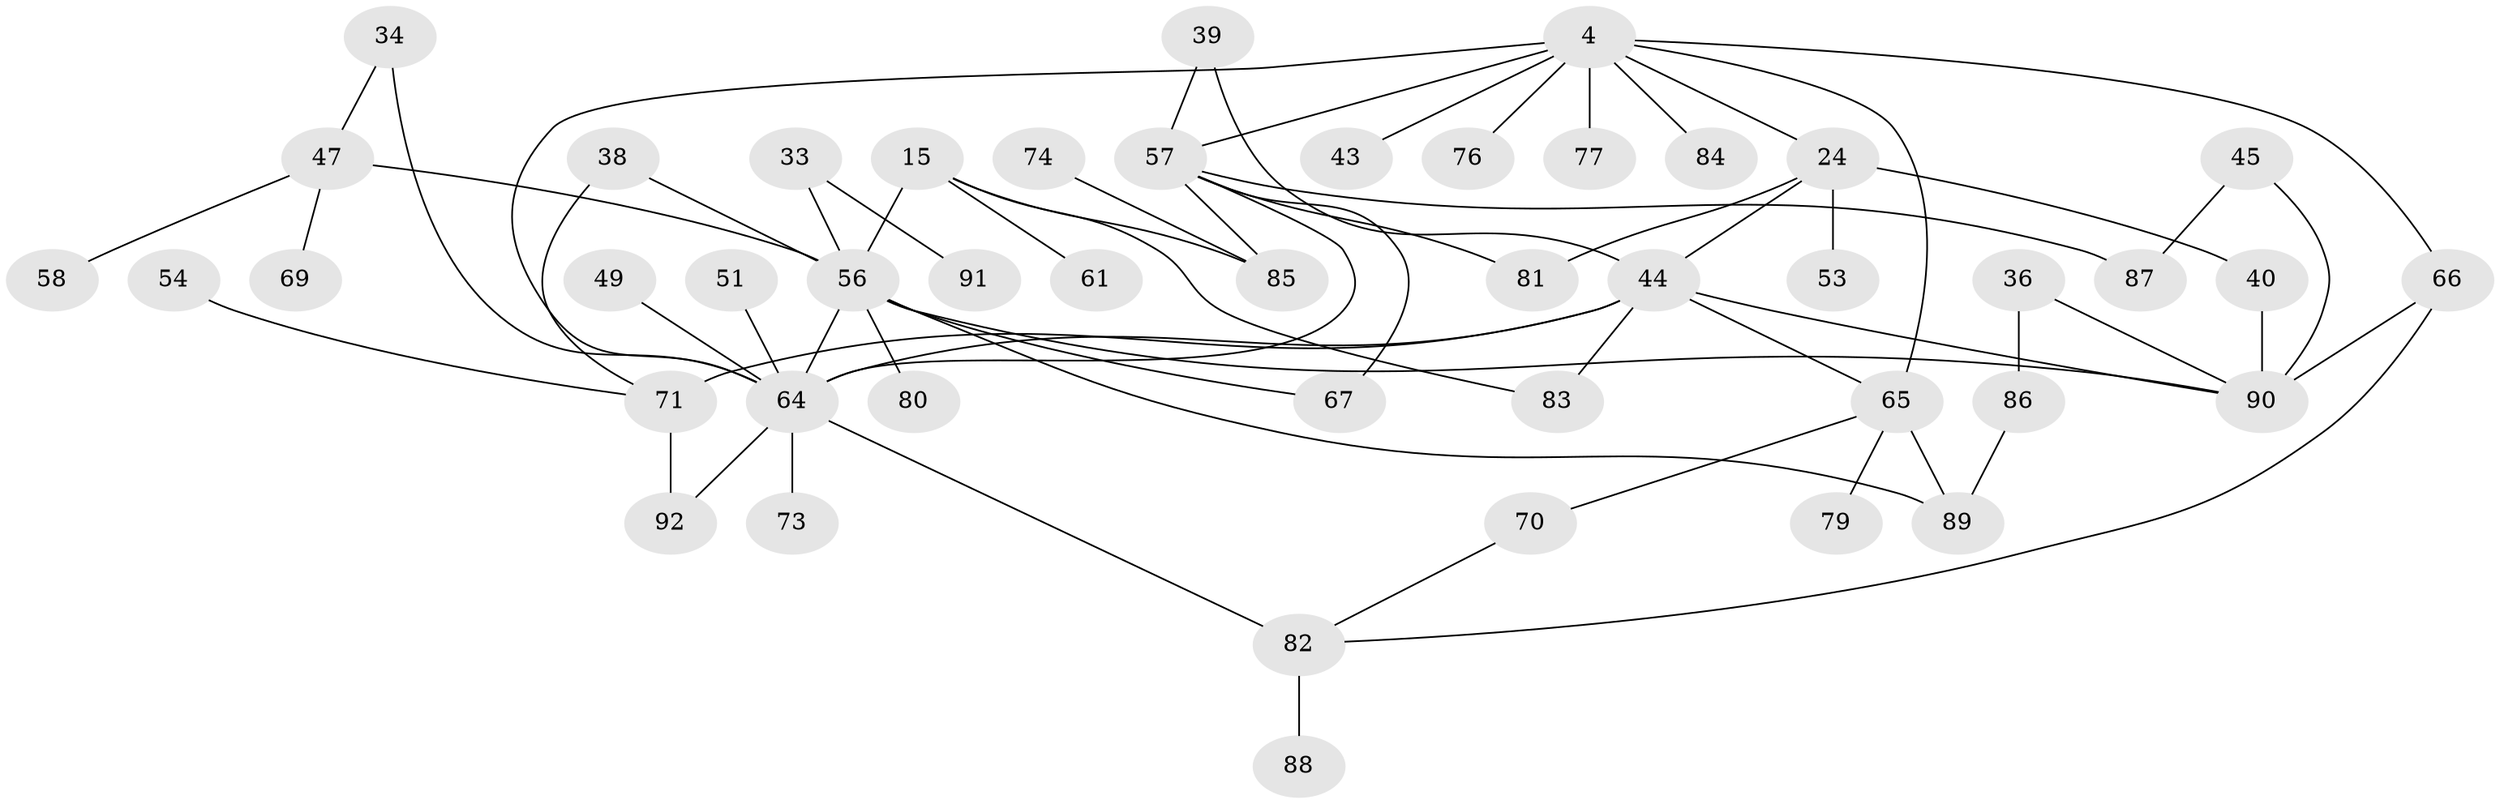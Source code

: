// original degree distribution, {5: 0.07608695652173914, 8: 0.010869565217391304, 4: 0.10869565217391304, 9: 0.010869565217391304, 6: 0.021739130434782608, 3: 0.20652173913043478, 2: 0.29347826086956524, 1: 0.2608695652173913, 7: 0.010869565217391304}
// Generated by graph-tools (version 1.1) at 2025/45/03/04/25 21:45:15]
// undirected, 46 vertices, 64 edges
graph export_dot {
graph [start="1"]
  node [color=gray90,style=filled];
  4 [super="+2"];
  15;
  24 [super="+12+20+17"];
  33;
  34;
  36;
  38;
  39;
  40 [super="+23+21"];
  43;
  44 [super="+27"];
  45;
  47;
  49;
  51;
  53;
  54;
  56 [super="+7+35+29+42"];
  57 [super="+41+37"];
  58;
  61;
  64 [super="+28+14+22+63"];
  65 [super="+3+16+46"];
  66 [super="+25"];
  67 [super="+8+31+48"];
  69;
  70 [super="+60"];
  71 [super="+32+62"];
  73;
  74;
  76;
  77;
  79;
  80;
  81;
  82 [super="+55+78"];
  83;
  84;
  85 [super="+68"];
  86;
  87;
  88;
  89 [super="+75+13"];
  90 [super="+59"];
  91;
  92 [super="+72"];
  4 -- 77;
  4 -- 84;
  4 -- 57 [weight=3];
  4 -- 43;
  4 -- 76;
  4 -- 65 [weight=3];
  4 -- 24 [weight=2];
  4 -- 66;
  4 -- 64 [weight=2];
  15 -- 61;
  15 -- 83;
  15 -- 85 [weight=2];
  15 -- 56;
  24 -- 81;
  24 -- 40 [weight=2];
  24 -- 53;
  24 -- 44 [weight=2];
  33 -- 91;
  33 -- 56;
  34 -- 47;
  34 -- 64;
  36 -- 86;
  36 -- 90;
  38 -- 71;
  38 -- 56;
  39 -- 44;
  39 -- 57;
  40 -- 90 [weight=2];
  44 -- 71 [weight=2];
  44 -- 65;
  44 -- 90;
  44 -- 64;
  44 -- 83;
  45 -- 87;
  45 -- 90;
  47 -- 58;
  47 -- 69;
  47 -- 56;
  49 -- 64;
  51 -- 64;
  54 -- 71;
  56 -- 80;
  56 -- 67;
  56 -- 90;
  56 -- 89;
  56 -- 64 [weight=2];
  57 -- 87;
  57 -- 81;
  57 -- 67;
  57 -- 85;
  57 -- 64;
  64 -- 82 [weight=2];
  64 -- 73;
  64 -- 92;
  65 -- 79;
  65 -- 89;
  65 -- 70;
  66 -- 90;
  66 -- 82;
  70 -- 82;
  71 -- 92;
  74 -- 85;
  82 -- 88;
  86 -- 89;
}
